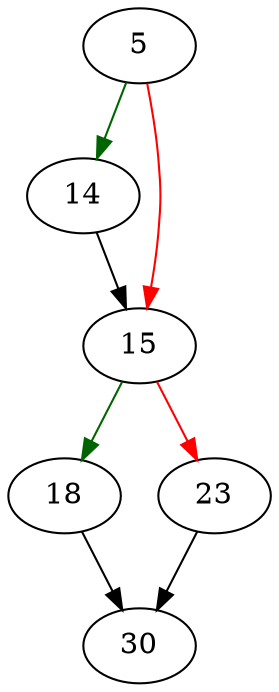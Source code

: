 strict digraph "sqlite3_result_text64" {
	// Node definitions.
	5 [entry=true];
	14;
	15;
	18;
	23;
	30;

	// Edge definitions.
	5 -> 14 [
		color=darkgreen
		cond=true
	];
	5 -> 15 [
		color=red
		cond=false
	];
	14 -> 15;
	15 -> 18 [
		color=darkgreen
		cond=true
	];
	15 -> 23 [
		color=red
		cond=false
	];
	18 -> 30;
	23 -> 30;
}